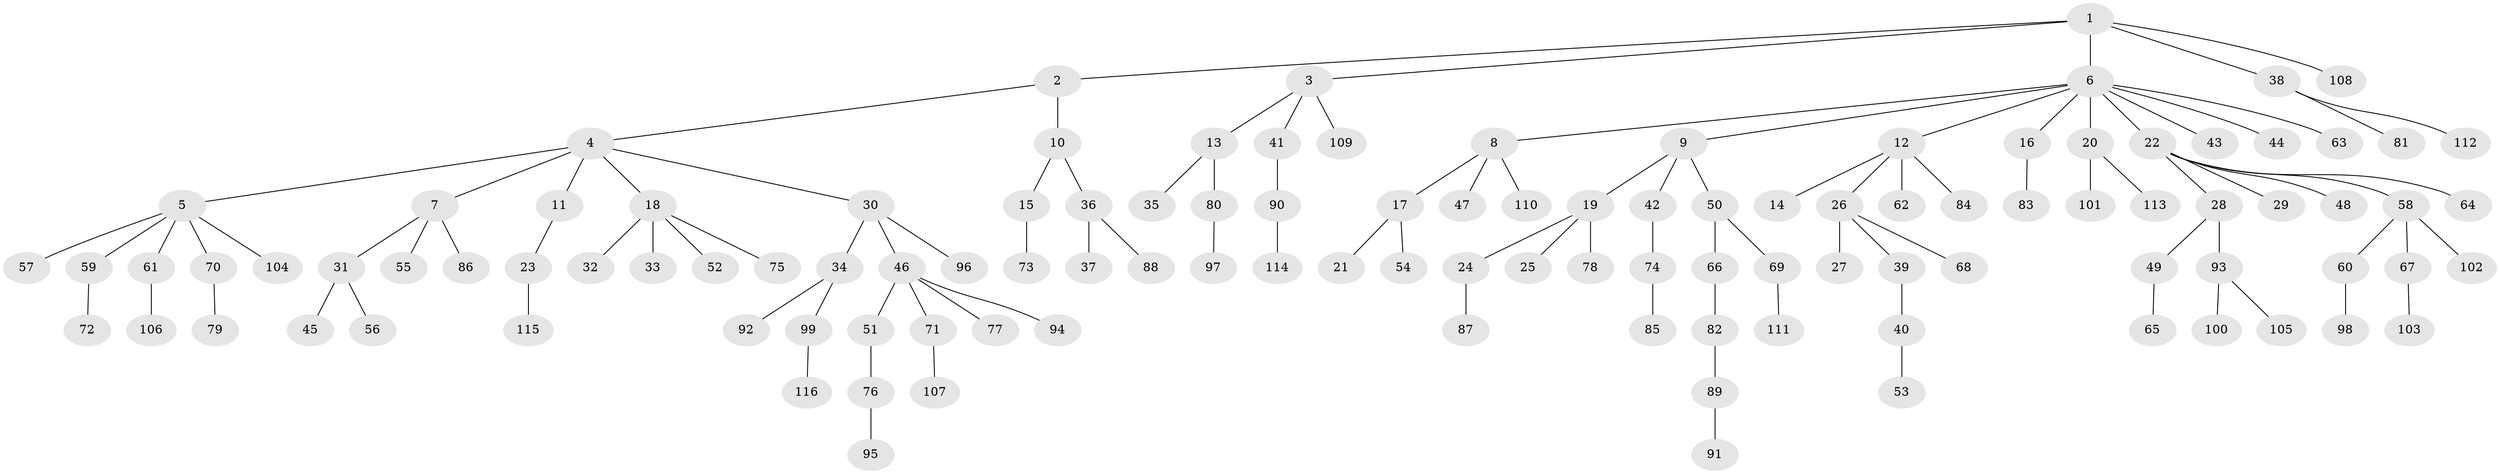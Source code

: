 // Generated by graph-tools (version 1.1) at 2025/26/03/09/25 03:26:28]
// undirected, 116 vertices, 115 edges
graph export_dot {
graph [start="1"]
  node [color=gray90,style=filled];
  1;
  2;
  3;
  4;
  5;
  6;
  7;
  8;
  9;
  10;
  11;
  12;
  13;
  14;
  15;
  16;
  17;
  18;
  19;
  20;
  21;
  22;
  23;
  24;
  25;
  26;
  27;
  28;
  29;
  30;
  31;
  32;
  33;
  34;
  35;
  36;
  37;
  38;
  39;
  40;
  41;
  42;
  43;
  44;
  45;
  46;
  47;
  48;
  49;
  50;
  51;
  52;
  53;
  54;
  55;
  56;
  57;
  58;
  59;
  60;
  61;
  62;
  63;
  64;
  65;
  66;
  67;
  68;
  69;
  70;
  71;
  72;
  73;
  74;
  75;
  76;
  77;
  78;
  79;
  80;
  81;
  82;
  83;
  84;
  85;
  86;
  87;
  88;
  89;
  90;
  91;
  92;
  93;
  94;
  95;
  96;
  97;
  98;
  99;
  100;
  101;
  102;
  103;
  104;
  105;
  106;
  107;
  108;
  109;
  110;
  111;
  112;
  113;
  114;
  115;
  116;
  1 -- 2;
  1 -- 3;
  1 -- 6;
  1 -- 38;
  1 -- 108;
  2 -- 4;
  2 -- 10;
  3 -- 13;
  3 -- 41;
  3 -- 109;
  4 -- 5;
  4 -- 7;
  4 -- 11;
  4 -- 18;
  4 -- 30;
  5 -- 57;
  5 -- 59;
  5 -- 61;
  5 -- 70;
  5 -- 104;
  6 -- 8;
  6 -- 9;
  6 -- 12;
  6 -- 16;
  6 -- 20;
  6 -- 22;
  6 -- 43;
  6 -- 44;
  6 -- 63;
  7 -- 31;
  7 -- 55;
  7 -- 86;
  8 -- 17;
  8 -- 47;
  8 -- 110;
  9 -- 19;
  9 -- 42;
  9 -- 50;
  10 -- 15;
  10 -- 36;
  11 -- 23;
  12 -- 14;
  12 -- 26;
  12 -- 62;
  12 -- 84;
  13 -- 35;
  13 -- 80;
  15 -- 73;
  16 -- 83;
  17 -- 21;
  17 -- 54;
  18 -- 32;
  18 -- 33;
  18 -- 52;
  18 -- 75;
  19 -- 24;
  19 -- 25;
  19 -- 78;
  20 -- 101;
  20 -- 113;
  22 -- 28;
  22 -- 29;
  22 -- 48;
  22 -- 58;
  22 -- 64;
  23 -- 115;
  24 -- 87;
  26 -- 27;
  26 -- 39;
  26 -- 68;
  28 -- 49;
  28 -- 93;
  30 -- 34;
  30 -- 46;
  30 -- 96;
  31 -- 45;
  31 -- 56;
  34 -- 92;
  34 -- 99;
  36 -- 37;
  36 -- 88;
  38 -- 81;
  38 -- 112;
  39 -- 40;
  40 -- 53;
  41 -- 90;
  42 -- 74;
  46 -- 51;
  46 -- 71;
  46 -- 77;
  46 -- 94;
  49 -- 65;
  50 -- 66;
  50 -- 69;
  51 -- 76;
  58 -- 60;
  58 -- 67;
  58 -- 102;
  59 -- 72;
  60 -- 98;
  61 -- 106;
  66 -- 82;
  67 -- 103;
  69 -- 111;
  70 -- 79;
  71 -- 107;
  74 -- 85;
  76 -- 95;
  80 -- 97;
  82 -- 89;
  89 -- 91;
  90 -- 114;
  93 -- 100;
  93 -- 105;
  99 -- 116;
}
